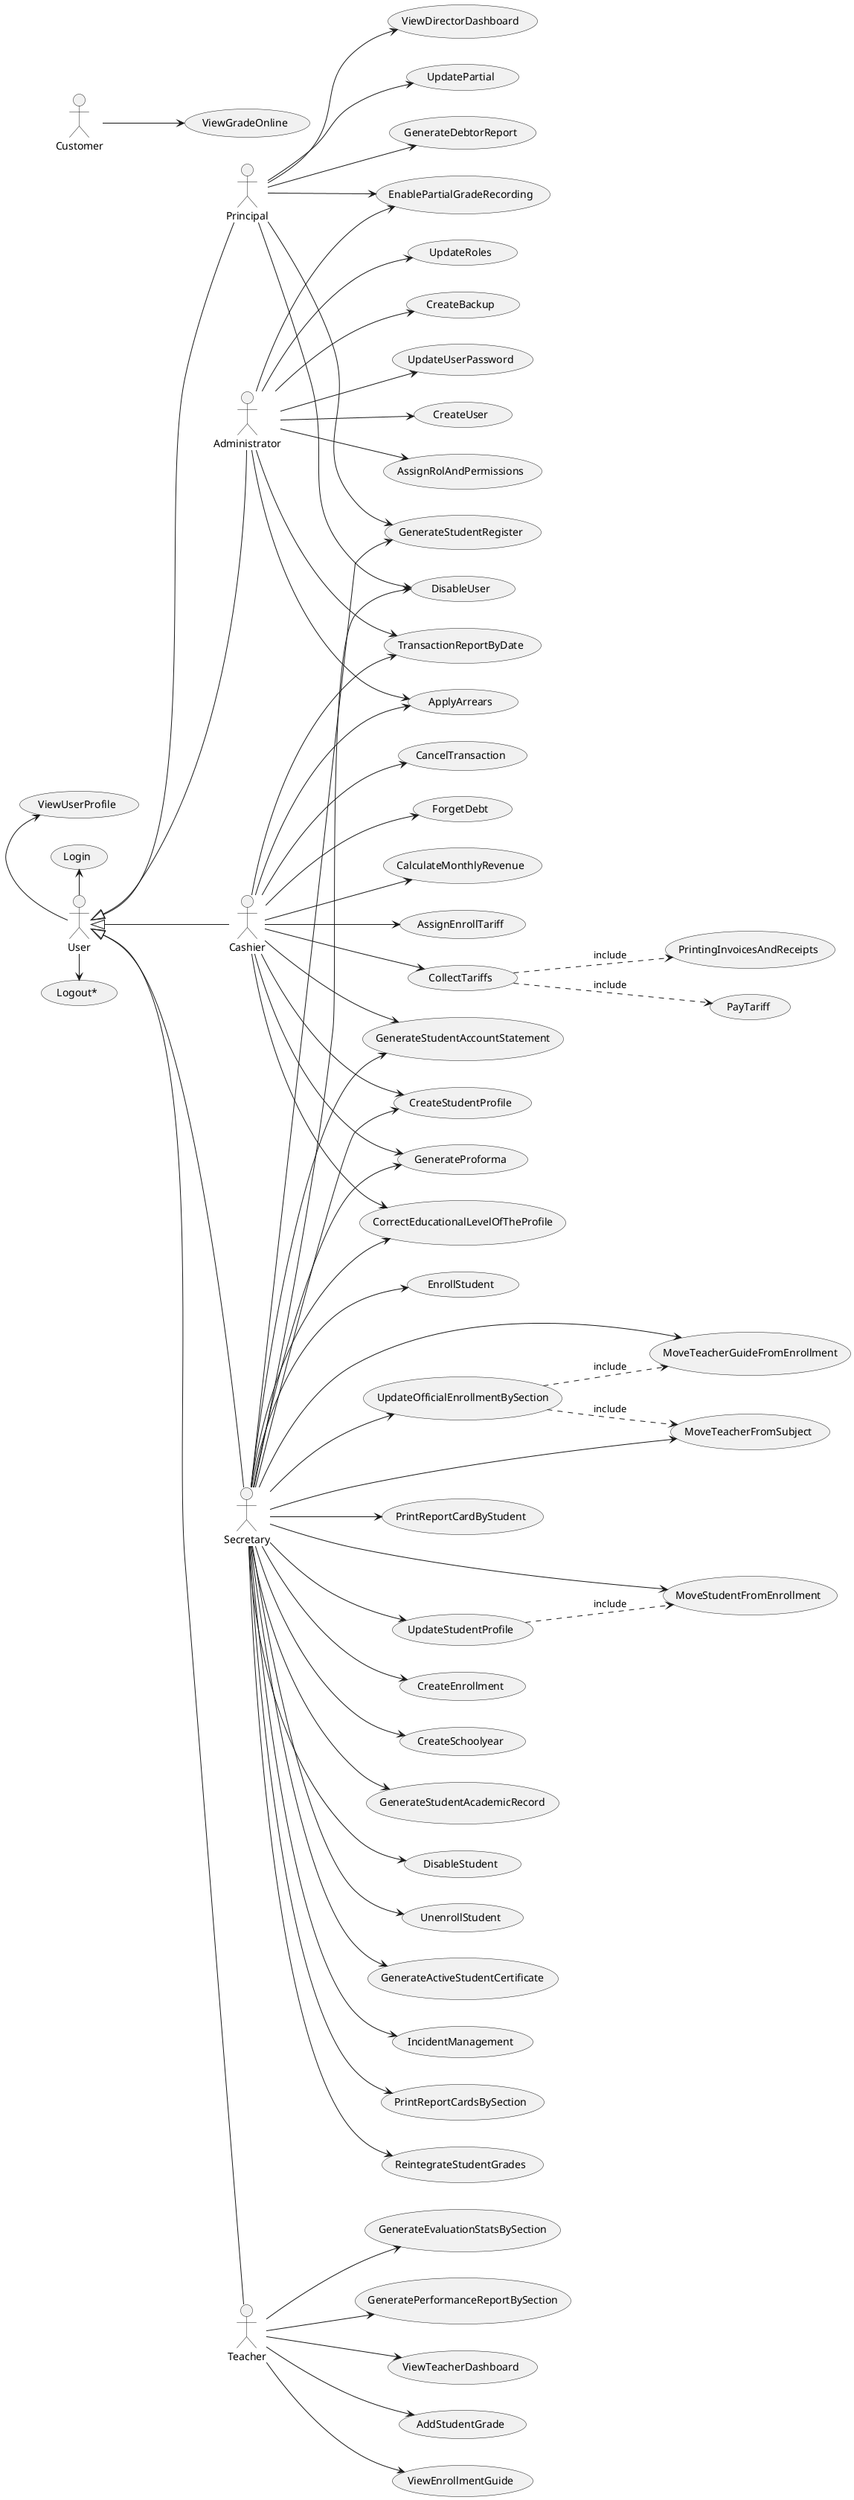 @startuml
left to right direction


'Iteration 1
actor User
actor Secretary
actor Cashier

User <|-- Secretary
User <|-- Cashier

usecase EnrollStudent
usecase CU05 as "UpdateOfficialEnrollmentBySection"
usecase PrintingInvoicesAndReceipts
usecase PrintReportCardByStudent
usecase CU21 as "MoveTeacherGuideFromEnrollment"
usecase CU03 as "CollectTariffs"

Secretary --> EnrollStudent
Secretary --> CU05
Secretary --> PrintReportCardByStudent
Secretary --> CU21

Cashier --> CU03

CU03 ..> PrintingInvoicesAndReceipts: include

'Iteration 2
actor Customer
actor Teacher

User <|-- Teacher

usecase CU60 as "PayTariff"
usecase CU11 as "AddStudentGrade"
usecase CU02 as "CreateStudentProfile"
usecase CU69 as "Login"
usecase "Logout*"

User -left-> CU69
User -right-> "Logout*"

Secretary --> CU02

Cashier --> CU02

Teacher --> CU11

CU03 ..> CU60 : include


'Iteration 3
actor Administrator

User <|-- Administrator

usecase CU15 as "ViewGradeOnline"
usecase CU16 as "UpdateStudentProfile"
usecase CU22 as "MoveTeacherFromSubject"
usecase CU23 as "MoveStudentFromEnrollment"
usecase CU73 as "CancelTransaction"
usecase CU75 as "TransactionReportByDate"


Customer --> CU15

Secretary --> CU16
Secretary --> CU22
Secretary --> CU23

Cashier --> CU73
Cashier --> CU75

Administrator --> CU75


CU16 ..> CU23 : include


'Iteration 4
actor Principal

User <|-- Principal

usecase CU07 as "GenerateDebtorReport"
usecase CU20 as "CreateEnrollment"
usecase CU46 as "CreateUser"
usecase CU51 as "ViewUserProfile"
usecase CU61 as "EnablePartialGradeRecording"
usecase CU71 as "AssignRolAndPermissions"
usecase CU77 as "CorrectEducationalLevelOfTheProfile"
usecase CU78 as "ForgetDebt"

Principal --> CU07
Principal --> CU61

Secretary --> CU20
Secretary --> CU77

Administrator --> CU46
Administrator --> CU61
Administrator --> CU71

Cashier --> CU77
Cashier --> CU78

User -left-> CU51

CU05 ..> CU21 : include
CU05 ..> CU22 : include

'Iteration 5
usecase CU57 as "ViewDirectorDashboard"
usecase CU72 as "UpdateRoles"
usecase CU79 as "CreateSchoolyear"
usecase CU80 as "CreateBackup"
usecase CU81 as "ViewEnrollmentGuide"
usecase CU82 as "GenerateStudentRegister"
usecase CU83 as "UpdateUserPassword"
usecase CU85 as "ApplyArrears"

Principal --> CU57
Principal --> CU82

Administrator --> CU72
Administrator --> CU80
Administrator --> CU83
Administrator --> CU85

Secretary --> CU79
Secretary --> CU82

Teacher --> CU81

Cashier --> CU85


'Iteration 6
usecase CU10 as "GenerateStudentAcademicRecord"
usecase CU18 as "DisableStudent"
usecase CU26 as "UnenrollStudent"
usecase CU31 as "GenerateEvaluationStatsBySection"
usecase CU32 as "GeneratePerformanceReportBySection"
usecase CU50 as "DisableUser"
usecase CU74 as "GenerateProforma"
usecase CU87 as "CalculateMonthlyRevenue"
usecase CU89 as "ViewTeacherDashboard"
usecase CU91 as "GenerateStudentAccountStatement"
usecase CU92 as "GenerateActiveStudentCertificate"

Principal --> CU50

Secretary --> CU10
Secretary --> CU18
Secretary --> CU26
Secretary --> CU50
Secretary --> CU74
Secretary --> CU91
Secretary --> CU92

Cashier --> CU74
Cashier --> CU87
Cashier --> CU91

Teacher --> CU31
Teacher --> CU32
Teacher --> CU89


'Iteration 7
usecase CU40 as "IncidentManagement"
usecase CU59 as "PrintReportCardsBySection"
usecase CU86 as "UpdatePartial"
usecase CU88 as "AssignEnrollTariff"
usecase CU93 as "ReintegrateStudentGrades"

Secretary --> CU40
Secretary --> CU59
Secretary --> CU93

Principal --> CU86

Cashier --> CU88


@enduml